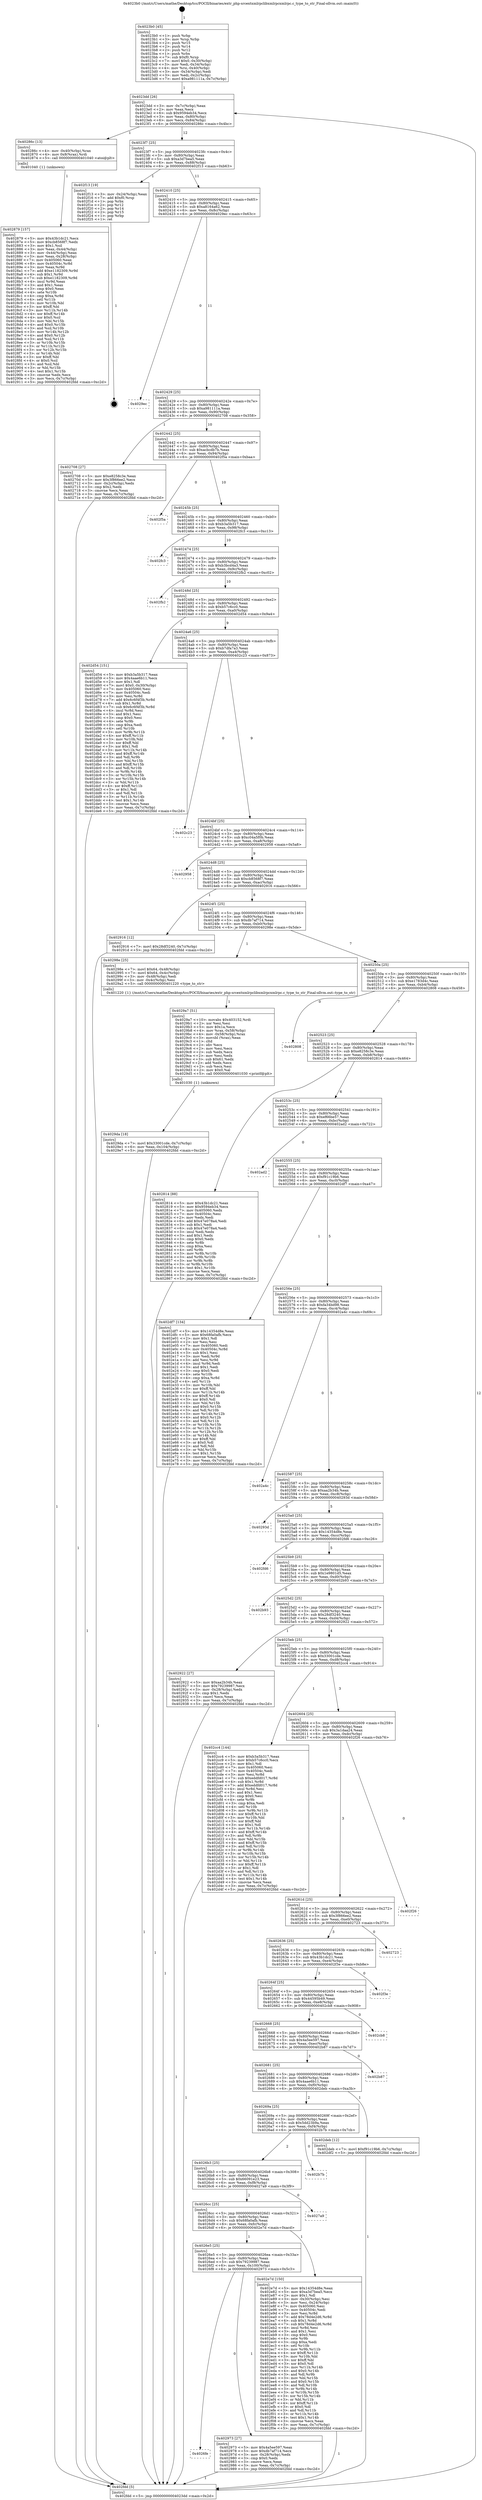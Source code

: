 digraph "0x4023b0" {
  label = "0x4023b0 (/mnt/c/Users/mathe/Desktop/tcc/POCII/binaries/extr_php-srcextxmlrpclibxmlrpcxmlrpc.c_type_to_str_Final-ollvm.out::main(0))"
  labelloc = "t"
  node[shape=record]

  Entry [label="",width=0.3,height=0.3,shape=circle,fillcolor=black,style=filled]
  "0x4023dd" [label="{
     0x4023dd [26]\l
     | [instrs]\l
     &nbsp;&nbsp;0x4023dd \<+3\>: mov -0x7c(%rbp),%eax\l
     &nbsp;&nbsp;0x4023e0 \<+2\>: mov %eax,%ecx\l
     &nbsp;&nbsp;0x4023e2 \<+6\>: sub $0x9594eb34,%ecx\l
     &nbsp;&nbsp;0x4023e8 \<+3\>: mov %eax,-0x80(%rbp)\l
     &nbsp;&nbsp;0x4023eb \<+6\>: mov %ecx,-0x84(%rbp)\l
     &nbsp;&nbsp;0x4023f1 \<+6\>: je 000000000040286c \<main+0x4bc\>\l
  }"]
  "0x40286c" [label="{
     0x40286c [13]\l
     | [instrs]\l
     &nbsp;&nbsp;0x40286c \<+4\>: mov -0x40(%rbp),%rax\l
     &nbsp;&nbsp;0x402870 \<+4\>: mov 0x8(%rax),%rdi\l
     &nbsp;&nbsp;0x402874 \<+5\>: call 0000000000401040 \<atoi@plt\>\l
     | [calls]\l
     &nbsp;&nbsp;0x401040 \{1\} (unknown)\l
  }"]
  "0x4023f7" [label="{
     0x4023f7 [25]\l
     | [instrs]\l
     &nbsp;&nbsp;0x4023f7 \<+5\>: jmp 00000000004023fc \<main+0x4c\>\l
     &nbsp;&nbsp;0x4023fc \<+3\>: mov -0x80(%rbp),%eax\l
     &nbsp;&nbsp;0x4023ff \<+5\>: sub $0xa3d7bea5,%eax\l
     &nbsp;&nbsp;0x402404 \<+6\>: mov %eax,-0x88(%rbp)\l
     &nbsp;&nbsp;0x40240a \<+6\>: je 0000000000402f13 \<main+0xb63\>\l
  }"]
  Exit [label="",width=0.3,height=0.3,shape=circle,fillcolor=black,style=filled,peripheries=2]
  "0x402f13" [label="{
     0x402f13 [19]\l
     | [instrs]\l
     &nbsp;&nbsp;0x402f13 \<+3\>: mov -0x24(%rbp),%eax\l
     &nbsp;&nbsp;0x402f16 \<+7\>: add $0xf0,%rsp\l
     &nbsp;&nbsp;0x402f1d \<+1\>: pop %rbx\l
     &nbsp;&nbsp;0x402f1e \<+2\>: pop %r12\l
     &nbsp;&nbsp;0x402f20 \<+2\>: pop %r14\l
     &nbsp;&nbsp;0x402f22 \<+2\>: pop %r15\l
     &nbsp;&nbsp;0x402f24 \<+1\>: pop %rbp\l
     &nbsp;&nbsp;0x402f25 \<+1\>: ret\l
  }"]
  "0x402410" [label="{
     0x402410 [25]\l
     | [instrs]\l
     &nbsp;&nbsp;0x402410 \<+5\>: jmp 0000000000402415 \<main+0x65\>\l
     &nbsp;&nbsp;0x402415 \<+3\>: mov -0x80(%rbp),%eax\l
     &nbsp;&nbsp;0x402418 \<+5\>: sub $0xa8164a62,%eax\l
     &nbsp;&nbsp;0x40241d \<+6\>: mov %eax,-0x8c(%rbp)\l
     &nbsp;&nbsp;0x402423 \<+6\>: je 00000000004029ec \<main+0x63c\>\l
  }"]
  "0x4029da" [label="{
     0x4029da [18]\l
     | [instrs]\l
     &nbsp;&nbsp;0x4029da \<+7\>: movl $0x33001cde,-0x7c(%rbp)\l
     &nbsp;&nbsp;0x4029e1 \<+6\>: mov %eax,-0x104(%rbp)\l
     &nbsp;&nbsp;0x4029e7 \<+5\>: jmp 0000000000402fdd \<main+0xc2d\>\l
  }"]
  "0x4029ec" [label="{
     0x4029ec\l
  }", style=dashed]
  "0x402429" [label="{
     0x402429 [25]\l
     | [instrs]\l
     &nbsp;&nbsp;0x402429 \<+5\>: jmp 000000000040242e \<main+0x7e\>\l
     &nbsp;&nbsp;0x40242e \<+3\>: mov -0x80(%rbp),%eax\l
     &nbsp;&nbsp;0x402431 \<+5\>: sub $0xa981111a,%eax\l
     &nbsp;&nbsp;0x402436 \<+6\>: mov %eax,-0x90(%rbp)\l
     &nbsp;&nbsp;0x40243c \<+6\>: je 0000000000402708 \<main+0x358\>\l
  }"]
  "0x4029a7" [label="{
     0x4029a7 [51]\l
     | [instrs]\l
     &nbsp;&nbsp;0x4029a7 \<+10\>: movabs $0x403152,%rdi\l
     &nbsp;&nbsp;0x4029b1 \<+2\>: xor %esi,%esi\l
     &nbsp;&nbsp;0x4029b3 \<+5\>: mov $0x1a,%ecx\l
     &nbsp;&nbsp;0x4029b8 \<+4\>: mov %rax,-0x58(%rbp)\l
     &nbsp;&nbsp;0x4029bc \<+4\>: mov -0x58(%rbp),%rax\l
     &nbsp;&nbsp;0x4029c0 \<+3\>: movsbl (%rax),%eax\l
     &nbsp;&nbsp;0x4029c3 \<+1\>: cltd\l
     &nbsp;&nbsp;0x4029c4 \<+2\>: idiv %ecx\l
     &nbsp;&nbsp;0x4029c6 \<+2\>: mov %esi,%ecx\l
     &nbsp;&nbsp;0x4029c8 \<+2\>: sub %edx,%ecx\l
     &nbsp;&nbsp;0x4029ca \<+2\>: mov %esi,%edx\l
     &nbsp;&nbsp;0x4029cc \<+3\>: sub $0x61,%edx\l
     &nbsp;&nbsp;0x4029cf \<+2\>: add %edx,%ecx\l
     &nbsp;&nbsp;0x4029d1 \<+2\>: sub %ecx,%esi\l
     &nbsp;&nbsp;0x4029d3 \<+2\>: mov $0x0,%al\l
     &nbsp;&nbsp;0x4029d5 \<+5\>: call 0000000000401030 \<printf@plt\>\l
     | [calls]\l
     &nbsp;&nbsp;0x401030 \{1\} (unknown)\l
  }"]
  "0x402708" [label="{
     0x402708 [27]\l
     | [instrs]\l
     &nbsp;&nbsp;0x402708 \<+5\>: mov $0xe8258c3e,%eax\l
     &nbsp;&nbsp;0x40270d \<+5\>: mov $0x3f866ee2,%ecx\l
     &nbsp;&nbsp;0x402712 \<+3\>: mov -0x2c(%rbp),%edx\l
     &nbsp;&nbsp;0x402715 \<+3\>: cmp $0x2,%edx\l
     &nbsp;&nbsp;0x402718 \<+3\>: cmovne %ecx,%eax\l
     &nbsp;&nbsp;0x40271b \<+3\>: mov %eax,-0x7c(%rbp)\l
     &nbsp;&nbsp;0x40271e \<+5\>: jmp 0000000000402fdd \<main+0xc2d\>\l
  }"]
  "0x402442" [label="{
     0x402442 [25]\l
     | [instrs]\l
     &nbsp;&nbsp;0x402442 \<+5\>: jmp 0000000000402447 \<main+0x97\>\l
     &nbsp;&nbsp;0x402447 \<+3\>: mov -0x80(%rbp),%eax\l
     &nbsp;&nbsp;0x40244a \<+5\>: sub $0xacbcdb7b,%eax\l
     &nbsp;&nbsp;0x40244f \<+6\>: mov %eax,-0x94(%rbp)\l
     &nbsp;&nbsp;0x402455 \<+6\>: je 0000000000402f5a \<main+0xbaa\>\l
  }"]
  "0x402fdd" [label="{
     0x402fdd [5]\l
     | [instrs]\l
     &nbsp;&nbsp;0x402fdd \<+5\>: jmp 00000000004023dd \<main+0x2d\>\l
  }"]
  "0x4023b0" [label="{
     0x4023b0 [45]\l
     | [instrs]\l
     &nbsp;&nbsp;0x4023b0 \<+1\>: push %rbp\l
     &nbsp;&nbsp;0x4023b1 \<+3\>: mov %rsp,%rbp\l
     &nbsp;&nbsp;0x4023b4 \<+2\>: push %r15\l
     &nbsp;&nbsp;0x4023b6 \<+2\>: push %r14\l
     &nbsp;&nbsp;0x4023b8 \<+2\>: push %r12\l
     &nbsp;&nbsp;0x4023ba \<+1\>: push %rbx\l
     &nbsp;&nbsp;0x4023bb \<+7\>: sub $0xf0,%rsp\l
     &nbsp;&nbsp;0x4023c2 \<+7\>: movl $0x0,-0x30(%rbp)\l
     &nbsp;&nbsp;0x4023c9 \<+3\>: mov %edi,-0x34(%rbp)\l
     &nbsp;&nbsp;0x4023cc \<+4\>: mov %rsi,-0x40(%rbp)\l
     &nbsp;&nbsp;0x4023d0 \<+3\>: mov -0x34(%rbp),%edi\l
     &nbsp;&nbsp;0x4023d3 \<+3\>: mov %edi,-0x2c(%rbp)\l
     &nbsp;&nbsp;0x4023d6 \<+7\>: movl $0xa981111a,-0x7c(%rbp)\l
  }"]
  "0x4026fe" [label="{
     0x4026fe\l
  }", style=dashed]
  "0x402f5a" [label="{
     0x402f5a\l
  }", style=dashed]
  "0x40245b" [label="{
     0x40245b [25]\l
     | [instrs]\l
     &nbsp;&nbsp;0x40245b \<+5\>: jmp 0000000000402460 \<main+0xb0\>\l
     &nbsp;&nbsp;0x402460 \<+3\>: mov -0x80(%rbp),%eax\l
     &nbsp;&nbsp;0x402463 \<+5\>: sub $0xb3a5b317,%eax\l
     &nbsp;&nbsp;0x402468 \<+6\>: mov %eax,-0x98(%rbp)\l
     &nbsp;&nbsp;0x40246e \<+6\>: je 0000000000402fc3 \<main+0xc13\>\l
  }"]
  "0x402973" [label="{
     0x402973 [27]\l
     | [instrs]\l
     &nbsp;&nbsp;0x402973 \<+5\>: mov $0x4a5ee597,%eax\l
     &nbsp;&nbsp;0x402978 \<+5\>: mov $0xdb7af714,%ecx\l
     &nbsp;&nbsp;0x40297d \<+3\>: mov -0x28(%rbp),%edx\l
     &nbsp;&nbsp;0x402980 \<+3\>: cmp $0x0,%edx\l
     &nbsp;&nbsp;0x402983 \<+3\>: cmove %ecx,%eax\l
     &nbsp;&nbsp;0x402986 \<+3\>: mov %eax,-0x7c(%rbp)\l
     &nbsp;&nbsp;0x402989 \<+5\>: jmp 0000000000402fdd \<main+0xc2d\>\l
  }"]
  "0x402fc3" [label="{
     0x402fc3\l
  }", style=dashed]
  "0x402474" [label="{
     0x402474 [25]\l
     | [instrs]\l
     &nbsp;&nbsp;0x402474 \<+5\>: jmp 0000000000402479 \<main+0xc9\>\l
     &nbsp;&nbsp;0x402479 \<+3\>: mov -0x80(%rbp),%eax\l
     &nbsp;&nbsp;0x40247c \<+5\>: sub $0xb3bcd4a3,%eax\l
     &nbsp;&nbsp;0x402481 \<+6\>: mov %eax,-0x9c(%rbp)\l
     &nbsp;&nbsp;0x402487 \<+6\>: je 0000000000402fb2 \<main+0xc02\>\l
  }"]
  "0x4026e5" [label="{
     0x4026e5 [25]\l
     | [instrs]\l
     &nbsp;&nbsp;0x4026e5 \<+5\>: jmp 00000000004026ea \<main+0x33a\>\l
     &nbsp;&nbsp;0x4026ea \<+3\>: mov -0x80(%rbp),%eax\l
     &nbsp;&nbsp;0x4026ed \<+5\>: sub $0x79239987,%eax\l
     &nbsp;&nbsp;0x4026f2 \<+6\>: mov %eax,-0x100(%rbp)\l
     &nbsp;&nbsp;0x4026f8 \<+6\>: je 0000000000402973 \<main+0x5c3\>\l
  }"]
  "0x402fb2" [label="{
     0x402fb2\l
  }", style=dashed]
  "0x40248d" [label="{
     0x40248d [25]\l
     | [instrs]\l
     &nbsp;&nbsp;0x40248d \<+5\>: jmp 0000000000402492 \<main+0xe2\>\l
     &nbsp;&nbsp;0x402492 \<+3\>: mov -0x80(%rbp),%eax\l
     &nbsp;&nbsp;0x402495 \<+5\>: sub $0xb57c6cc0,%eax\l
     &nbsp;&nbsp;0x40249a \<+6\>: mov %eax,-0xa0(%rbp)\l
     &nbsp;&nbsp;0x4024a0 \<+6\>: je 0000000000402d54 \<main+0x9a4\>\l
  }"]
  "0x402e7d" [label="{
     0x402e7d [150]\l
     | [instrs]\l
     &nbsp;&nbsp;0x402e7d \<+5\>: mov $0x14354d8e,%eax\l
     &nbsp;&nbsp;0x402e82 \<+5\>: mov $0xa3d7bea5,%ecx\l
     &nbsp;&nbsp;0x402e87 \<+2\>: mov $0x1,%dl\l
     &nbsp;&nbsp;0x402e89 \<+3\>: mov -0x30(%rbp),%esi\l
     &nbsp;&nbsp;0x402e8c \<+3\>: mov %esi,-0x24(%rbp)\l
     &nbsp;&nbsp;0x402e8f \<+7\>: mov 0x405060,%esi\l
     &nbsp;&nbsp;0x402e96 \<+7\>: mov 0x40504c,%edi\l
     &nbsp;&nbsp;0x402e9d \<+3\>: mov %esi,%r8d\l
     &nbsp;&nbsp;0x402ea0 \<+7\>: add $0x78d4e2d6,%r8d\l
     &nbsp;&nbsp;0x402ea7 \<+4\>: sub $0x1,%r8d\l
     &nbsp;&nbsp;0x402eab \<+7\>: sub $0x78d4e2d6,%r8d\l
     &nbsp;&nbsp;0x402eb2 \<+4\>: imul %r8d,%esi\l
     &nbsp;&nbsp;0x402eb6 \<+3\>: and $0x1,%esi\l
     &nbsp;&nbsp;0x402eb9 \<+3\>: cmp $0x0,%esi\l
     &nbsp;&nbsp;0x402ebc \<+4\>: sete %r9b\l
     &nbsp;&nbsp;0x402ec0 \<+3\>: cmp $0xa,%edi\l
     &nbsp;&nbsp;0x402ec3 \<+4\>: setl %r10b\l
     &nbsp;&nbsp;0x402ec7 \<+3\>: mov %r9b,%r11b\l
     &nbsp;&nbsp;0x402eca \<+4\>: xor $0xff,%r11b\l
     &nbsp;&nbsp;0x402ece \<+3\>: mov %r10b,%bl\l
     &nbsp;&nbsp;0x402ed1 \<+3\>: xor $0xff,%bl\l
     &nbsp;&nbsp;0x402ed4 \<+3\>: xor $0x0,%dl\l
     &nbsp;&nbsp;0x402ed7 \<+3\>: mov %r11b,%r14b\l
     &nbsp;&nbsp;0x402eda \<+4\>: and $0x0,%r14b\l
     &nbsp;&nbsp;0x402ede \<+3\>: and %dl,%r9b\l
     &nbsp;&nbsp;0x402ee1 \<+3\>: mov %bl,%r15b\l
     &nbsp;&nbsp;0x402ee4 \<+4\>: and $0x0,%r15b\l
     &nbsp;&nbsp;0x402ee8 \<+3\>: and %dl,%r10b\l
     &nbsp;&nbsp;0x402eeb \<+3\>: or %r9b,%r14b\l
     &nbsp;&nbsp;0x402eee \<+3\>: or %r10b,%r15b\l
     &nbsp;&nbsp;0x402ef1 \<+3\>: xor %r15b,%r14b\l
     &nbsp;&nbsp;0x402ef4 \<+3\>: or %bl,%r11b\l
     &nbsp;&nbsp;0x402ef7 \<+4\>: xor $0xff,%r11b\l
     &nbsp;&nbsp;0x402efb \<+3\>: or $0x0,%dl\l
     &nbsp;&nbsp;0x402efe \<+3\>: and %dl,%r11b\l
     &nbsp;&nbsp;0x402f01 \<+3\>: or %r11b,%r14b\l
     &nbsp;&nbsp;0x402f04 \<+4\>: test $0x1,%r14b\l
     &nbsp;&nbsp;0x402f08 \<+3\>: cmovne %ecx,%eax\l
     &nbsp;&nbsp;0x402f0b \<+3\>: mov %eax,-0x7c(%rbp)\l
     &nbsp;&nbsp;0x402f0e \<+5\>: jmp 0000000000402fdd \<main+0xc2d\>\l
  }"]
  "0x402d54" [label="{
     0x402d54 [151]\l
     | [instrs]\l
     &nbsp;&nbsp;0x402d54 \<+5\>: mov $0xb3a5b317,%eax\l
     &nbsp;&nbsp;0x402d59 \<+5\>: mov $0x4aae6b11,%ecx\l
     &nbsp;&nbsp;0x402d5e \<+2\>: mov $0x1,%dl\l
     &nbsp;&nbsp;0x402d60 \<+7\>: movl $0x0,-0x30(%rbp)\l
     &nbsp;&nbsp;0x402d67 \<+7\>: mov 0x405060,%esi\l
     &nbsp;&nbsp;0x402d6e \<+7\>: mov 0x40504c,%edi\l
     &nbsp;&nbsp;0x402d75 \<+3\>: mov %esi,%r8d\l
     &nbsp;&nbsp;0x402d78 \<+7\>: add $0x6c6f4f3b,%r8d\l
     &nbsp;&nbsp;0x402d7f \<+4\>: sub $0x1,%r8d\l
     &nbsp;&nbsp;0x402d83 \<+7\>: sub $0x6c6f4f3b,%r8d\l
     &nbsp;&nbsp;0x402d8a \<+4\>: imul %r8d,%esi\l
     &nbsp;&nbsp;0x402d8e \<+3\>: and $0x1,%esi\l
     &nbsp;&nbsp;0x402d91 \<+3\>: cmp $0x0,%esi\l
     &nbsp;&nbsp;0x402d94 \<+4\>: sete %r9b\l
     &nbsp;&nbsp;0x402d98 \<+3\>: cmp $0xa,%edi\l
     &nbsp;&nbsp;0x402d9b \<+4\>: setl %r10b\l
     &nbsp;&nbsp;0x402d9f \<+3\>: mov %r9b,%r11b\l
     &nbsp;&nbsp;0x402da2 \<+4\>: xor $0xff,%r11b\l
     &nbsp;&nbsp;0x402da6 \<+3\>: mov %r10b,%bl\l
     &nbsp;&nbsp;0x402da9 \<+3\>: xor $0xff,%bl\l
     &nbsp;&nbsp;0x402dac \<+3\>: xor $0x1,%dl\l
     &nbsp;&nbsp;0x402daf \<+3\>: mov %r11b,%r14b\l
     &nbsp;&nbsp;0x402db2 \<+4\>: and $0xff,%r14b\l
     &nbsp;&nbsp;0x402db6 \<+3\>: and %dl,%r9b\l
     &nbsp;&nbsp;0x402db9 \<+3\>: mov %bl,%r15b\l
     &nbsp;&nbsp;0x402dbc \<+4\>: and $0xff,%r15b\l
     &nbsp;&nbsp;0x402dc0 \<+3\>: and %dl,%r10b\l
     &nbsp;&nbsp;0x402dc3 \<+3\>: or %r9b,%r14b\l
     &nbsp;&nbsp;0x402dc6 \<+3\>: or %r10b,%r15b\l
     &nbsp;&nbsp;0x402dc9 \<+3\>: xor %r15b,%r14b\l
     &nbsp;&nbsp;0x402dcc \<+3\>: or %bl,%r11b\l
     &nbsp;&nbsp;0x402dcf \<+4\>: xor $0xff,%r11b\l
     &nbsp;&nbsp;0x402dd3 \<+3\>: or $0x1,%dl\l
     &nbsp;&nbsp;0x402dd6 \<+3\>: and %dl,%r11b\l
     &nbsp;&nbsp;0x402dd9 \<+3\>: or %r11b,%r14b\l
     &nbsp;&nbsp;0x402ddc \<+4\>: test $0x1,%r14b\l
     &nbsp;&nbsp;0x402de0 \<+3\>: cmovne %ecx,%eax\l
     &nbsp;&nbsp;0x402de3 \<+3\>: mov %eax,-0x7c(%rbp)\l
     &nbsp;&nbsp;0x402de6 \<+5\>: jmp 0000000000402fdd \<main+0xc2d\>\l
  }"]
  "0x4024a6" [label="{
     0x4024a6 [25]\l
     | [instrs]\l
     &nbsp;&nbsp;0x4024a6 \<+5\>: jmp 00000000004024ab \<main+0xfb\>\l
     &nbsp;&nbsp;0x4024ab \<+3\>: mov -0x80(%rbp),%eax\l
     &nbsp;&nbsp;0x4024ae \<+5\>: sub $0xb7dfa7a3,%eax\l
     &nbsp;&nbsp;0x4024b3 \<+6\>: mov %eax,-0xa4(%rbp)\l
     &nbsp;&nbsp;0x4024b9 \<+6\>: je 0000000000402c23 \<main+0x873\>\l
  }"]
  "0x4026cc" [label="{
     0x4026cc [25]\l
     | [instrs]\l
     &nbsp;&nbsp;0x4026cc \<+5\>: jmp 00000000004026d1 \<main+0x321\>\l
     &nbsp;&nbsp;0x4026d1 \<+3\>: mov -0x80(%rbp),%eax\l
     &nbsp;&nbsp;0x4026d4 \<+5\>: sub $0x68fa0afb,%eax\l
     &nbsp;&nbsp;0x4026d9 \<+6\>: mov %eax,-0xfc(%rbp)\l
     &nbsp;&nbsp;0x4026df \<+6\>: je 0000000000402e7d \<main+0xacd\>\l
  }"]
  "0x402c23" [label="{
     0x402c23\l
  }", style=dashed]
  "0x4024bf" [label="{
     0x4024bf [25]\l
     | [instrs]\l
     &nbsp;&nbsp;0x4024bf \<+5\>: jmp 00000000004024c4 \<main+0x114\>\l
     &nbsp;&nbsp;0x4024c4 \<+3\>: mov -0x80(%rbp),%eax\l
     &nbsp;&nbsp;0x4024c7 \<+5\>: sub $0xc04a5f0b,%eax\l
     &nbsp;&nbsp;0x4024cc \<+6\>: mov %eax,-0xa8(%rbp)\l
     &nbsp;&nbsp;0x4024d2 \<+6\>: je 0000000000402958 \<main+0x5a8\>\l
  }"]
  "0x4027a9" [label="{
     0x4027a9\l
  }", style=dashed]
  "0x402958" [label="{
     0x402958\l
  }", style=dashed]
  "0x4024d8" [label="{
     0x4024d8 [25]\l
     | [instrs]\l
     &nbsp;&nbsp;0x4024d8 \<+5\>: jmp 00000000004024dd \<main+0x12d\>\l
     &nbsp;&nbsp;0x4024dd \<+3\>: mov -0x80(%rbp),%eax\l
     &nbsp;&nbsp;0x4024e0 \<+5\>: sub $0xcb8568f7,%eax\l
     &nbsp;&nbsp;0x4024e5 \<+6\>: mov %eax,-0xac(%rbp)\l
     &nbsp;&nbsp;0x4024eb \<+6\>: je 0000000000402916 \<main+0x566\>\l
  }"]
  "0x4026b3" [label="{
     0x4026b3 [25]\l
     | [instrs]\l
     &nbsp;&nbsp;0x4026b3 \<+5\>: jmp 00000000004026b8 \<main+0x308\>\l
     &nbsp;&nbsp;0x4026b8 \<+3\>: mov -0x80(%rbp),%eax\l
     &nbsp;&nbsp;0x4026bb \<+5\>: sub $0x66091e23,%eax\l
     &nbsp;&nbsp;0x4026c0 \<+6\>: mov %eax,-0xf8(%rbp)\l
     &nbsp;&nbsp;0x4026c6 \<+6\>: je 00000000004027a9 \<main+0x3f9\>\l
  }"]
  "0x402916" [label="{
     0x402916 [12]\l
     | [instrs]\l
     &nbsp;&nbsp;0x402916 \<+7\>: movl $0x28df3240,-0x7c(%rbp)\l
     &nbsp;&nbsp;0x40291d \<+5\>: jmp 0000000000402fdd \<main+0xc2d\>\l
  }"]
  "0x4024f1" [label="{
     0x4024f1 [25]\l
     | [instrs]\l
     &nbsp;&nbsp;0x4024f1 \<+5\>: jmp 00000000004024f6 \<main+0x146\>\l
     &nbsp;&nbsp;0x4024f6 \<+3\>: mov -0x80(%rbp),%eax\l
     &nbsp;&nbsp;0x4024f9 \<+5\>: sub $0xdb7af714,%eax\l
     &nbsp;&nbsp;0x4024fe \<+6\>: mov %eax,-0xb0(%rbp)\l
     &nbsp;&nbsp;0x402504 \<+6\>: je 000000000040298e \<main+0x5de\>\l
  }"]
  "0x402b7b" [label="{
     0x402b7b\l
  }", style=dashed]
  "0x40298e" [label="{
     0x40298e [25]\l
     | [instrs]\l
     &nbsp;&nbsp;0x40298e \<+7\>: movl $0x64,-0x48(%rbp)\l
     &nbsp;&nbsp;0x402995 \<+7\>: movl $0x64,-0x4c(%rbp)\l
     &nbsp;&nbsp;0x40299c \<+3\>: mov -0x48(%rbp),%edi\l
     &nbsp;&nbsp;0x40299f \<+3\>: mov -0x4c(%rbp),%esi\l
     &nbsp;&nbsp;0x4029a2 \<+5\>: call 0000000000401220 \<type_to_str\>\l
     | [calls]\l
     &nbsp;&nbsp;0x401220 \{1\} (/mnt/c/Users/mathe/Desktop/tcc/POCII/binaries/extr_php-srcextxmlrpclibxmlrpcxmlrpc.c_type_to_str_Final-ollvm.out::type_to_str)\l
  }"]
  "0x40250a" [label="{
     0x40250a [25]\l
     | [instrs]\l
     &nbsp;&nbsp;0x40250a \<+5\>: jmp 000000000040250f \<main+0x15f\>\l
     &nbsp;&nbsp;0x40250f \<+3\>: mov -0x80(%rbp),%eax\l
     &nbsp;&nbsp;0x402512 \<+5\>: sub $0xe1783d4c,%eax\l
     &nbsp;&nbsp;0x402517 \<+6\>: mov %eax,-0xb4(%rbp)\l
     &nbsp;&nbsp;0x40251d \<+6\>: je 0000000000402808 \<main+0x458\>\l
  }"]
  "0x40269a" [label="{
     0x40269a [25]\l
     | [instrs]\l
     &nbsp;&nbsp;0x40269a \<+5\>: jmp 000000000040269f \<main+0x2ef\>\l
     &nbsp;&nbsp;0x40269f \<+3\>: mov -0x80(%rbp),%eax\l
     &nbsp;&nbsp;0x4026a2 \<+5\>: sub $0x5dd23b9a,%eax\l
     &nbsp;&nbsp;0x4026a7 \<+6\>: mov %eax,-0xf4(%rbp)\l
     &nbsp;&nbsp;0x4026ad \<+6\>: je 0000000000402b7b \<main+0x7cb\>\l
  }"]
  "0x402808" [label="{
     0x402808\l
  }", style=dashed]
  "0x402523" [label="{
     0x402523 [25]\l
     | [instrs]\l
     &nbsp;&nbsp;0x402523 \<+5\>: jmp 0000000000402528 \<main+0x178\>\l
     &nbsp;&nbsp;0x402528 \<+3\>: mov -0x80(%rbp),%eax\l
     &nbsp;&nbsp;0x40252b \<+5\>: sub $0xe8258c3e,%eax\l
     &nbsp;&nbsp;0x402530 \<+6\>: mov %eax,-0xb8(%rbp)\l
     &nbsp;&nbsp;0x402536 \<+6\>: je 0000000000402814 \<main+0x464\>\l
  }"]
  "0x402deb" [label="{
     0x402deb [12]\l
     | [instrs]\l
     &nbsp;&nbsp;0x402deb \<+7\>: movl $0xf91c19b6,-0x7c(%rbp)\l
     &nbsp;&nbsp;0x402df2 \<+5\>: jmp 0000000000402fdd \<main+0xc2d\>\l
  }"]
  "0x402814" [label="{
     0x402814 [88]\l
     | [instrs]\l
     &nbsp;&nbsp;0x402814 \<+5\>: mov $0x43b1dc21,%eax\l
     &nbsp;&nbsp;0x402819 \<+5\>: mov $0x9594eb34,%ecx\l
     &nbsp;&nbsp;0x40281e \<+7\>: mov 0x405060,%edx\l
     &nbsp;&nbsp;0x402825 \<+7\>: mov 0x40504c,%esi\l
     &nbsp;&nbsp;0x40282c \<+2\>: mov %edx,%edi\l
     &nbsp;&nbsp;0x40282e \<+6\>: add $0x47e078a4,%edi\l
     &nbsp;&nbsp;0x402834 \<+3\>: sub $0x1,%edi\l
     &nbsp;&nbsp;0x402837 \<+6\>: sub $0x47e078a4,%edi\l
     &nbsp;&nbsp;0x40283d \<+3\>: imul %edi,%edx\l
     &nbsp;&nbsp;0x402840 \<+3\>: and $0x1,%edx\l
     &nbsp;&nbsp;0x402843 \<+3\>: cmp $0x0,%edx\l
     &nbsp;&nbsp;0x402846 \<+4\>: sete %r8b\l
     &nbsp;&nbsp;0x40284a \<+3\>: cmp $0xa,%esi\l
     &nbsp;&nbsp;0x40284d \<+4\>: setl %r9b\l
     &nbsp;&nbsp;0x402851 \<+3\>: mov %r8b,%r10b\l
     &nbsp;&nbsp;0x402854 \<+3\>: and %r9b,%r10b\l
     &nbsp;&nbsp;0x402857 \<+3\>: xor %r9b,%r8b\l
     &nbsp;&nbsp;0x40285a \<+3\>: or %r8b,%r10b\l
     &nbsp;&nbsp;0x40285d \<+4\>: test $0x1,%r10b\l
     &nbsp;&nbsp;0x402861 \<+3\>: cmovne %ecx,%eax\l
     &nbsp;&nbsp;0x402864 \<+3\>: mov %eax,-0x7c(%rbp)\l
     &nbsp;&nbsp;0x402867 \<+5\>: jmp 0000000000402fdd \<main+0xc2d\>\l
  }"]
  "0x40253c" [label="{
     0x40253c [25]\l
     | [instrs]\l
     &nbsp;&nbsp;0x40253c \<+5\>: jmp 0000000000402541 \<main+0x191\>\l
     &nbsp;&nbsp;0x402541 \<+3\>: mov -0x80(%rbp),%eax\l
     &nbsp;&nbsp;0x402544 \<+5\>: sub $0xef66be57,%eax\l
     &nbsp;&nbsp;0x402549 \<+6\>: mov %eax,-0xbc(%rbp)\l
     &nbsp;&nbsp;0x40254f \<+6\>: je 0000000000402ad2 \<main+0x722\>\l
  }"]
  "0x402879" [label="{
     0x402879 [157]\l
     | [instrs]\l
     &nbsp;&nbsp;0x402879 \<+5\>: mov $0x43b1dc21,%ecx\l
     &nbsp;&nbsp;0x40287e \<+5\>: mov $0xcb8568f7,%edx\l
     &nbsp;&nbsp;0x402883 \<+3\>: mov $0x1,%sil\l
     &nbsp;&nbsp;0x402886 \<+3\>: mov %eax,-0x44(%rbp)\l
     &nbsp;&nbsp;0x402889 \<+3\>: mov -0x44(%rbp),%eax\l
     &nbsp;&nbsp;0x40288c \<+3\>: mov %eax,-0x28(%rbp)\l
     &nbsp;&nbsp;0x40288f \<+7\>: mov 0x405060,%eax\l
     &nbsp;&nbsp;0x402896 \<+8\>: mov 0x40504c,%r8d\l
     &nbsp;&nbsp;0x40289e \<+3\>: mov %eax,%r9d\l
     &nbsp;&nbsp;0x4028a1 \<+7\>: add $0xe1182309,%r9d\l
     &nbsp;&nbsp;0x4028a8 \<+4\>: sub $0x1,%r9d\l
     &nbsp;&nbsp;0x4028ac \<+7\>: sub $0xe1182309,%r9d\l
     &nbsp;&nbsp;0x4028b3 \<+4\>: imul %r9d,%eax\l
     &nbsp;&nbsp;0x4028b7 \<+3\>: and $0x1,%eax\l
     &nbsp;&nbsp;0x4028ba \<+3\>: cmp $0x0,%eax\l
     &nbsp;&nbsp;0x4028bd \<+4\>: sete %r10b\l
     &nbsp;&nbsp;0x4028c1 \<+4\>: cmp $0xa,%r8d\l
     &nbsp;&nbsp;0x4028c5 \<+4\>: setl %r11b\l
     &nbsp;&nbsp;0x4028c9 \<+3\>: mov %r10b,%bl\l
     &nbsp;&nbsp;0x4028cc \<+3\>: xor $0xff,%bl\l
     &nbsp;&nbsp;0x4028cf \<+3\>: mov %r11b,%r14b\l
     &nbsp;&nbsp;0x4028d2 \<+4\>: xor $0xff,%r14b\l
     &nbsp;&nbsp;0x4028d6 \<+4\>: xor $0x0,%sil\l
     &nbsp;&nbsp;0x4028da \<+3\>: mov %bl,%r15b\l
     &nbsp;&nbsp;0x4028dd \<+4\>: and $0x0,%r15b\l
     &nbsp;&nbsp;0x4028e1 \<+3\>: and %sil,%r10b\l
     &nbsp;&nbsp;0x4028e4 \<+3\>: mov %r14b,%r12b\l
     &nbsp;&nbsp;0x4028e7 \<+4\>: and $0x0,%r12b\l
     &nbsp;&nbsp;0x4028eb \<+3\>: and %sil,%r11b\l
     &nbsp;&nbsp;0x4028ee \<+3\>: or %r10b,%r15b\l
     &nbsp;&nbsp;0x4028f1 \<+3\>: or %r11b,%r12b\l
     &nbsp;&nbsp;0x4028f4 \<+3\>: xor %r12b,%r15b\l
     &nbsp;&nbsp;0x4028f7 \<+3\>: or %r14b,%bl\l
     &nbsp;&nbsp;0x4028fa \<+3\>: xor $0xff,%bl\l
     &nbsp;&nbsp;0x4028fd \<+4\>: or $0x0,%sil\l
     &nbsp;&nbsp;0x402901 \<+3\>: and %sil,%bl\l
     &nbsp;&nbsp;0x402904 \<+3\>: or %bl,%r15b\l
     &nbsp;&nbsp;0x402907 \<+4\>: test $0x1,%r15b\l
     &nbsp;&nbsp;0x40290b \<+3\>: cmovne %edx,%ecx\l
     &nbsp;&nbsp;0x40290e \<+3\>: mov %ecx,-0x7c(%rbp)\l
     &nbsp;&nbsp;0x402911 \<+5\>: jmp 0000000000402fdd \<main+0xc2d\>\l
  }"]
  "0x402681" [label="{
     0x402681 [25]\l
     | [instrs]\l
     &nbsp;&nbsp;0x402681 \<+5\>: jmp 0000000000402686 \<main+0x2d6\>\l
     &nbsp;&nbsp;0x402686 \<+3\>: mov -0x80(%rbp),%eax\l
     &nbsp;&nbsp;0x402689 \<+5\>: sub $0x4aae6b11,%eax\l
     &nbsp;&nbsp;0x40268e \<+6\>: mov %eax,-0xf0(%rbp)\l
     &nbsp;&nbsp;0x402694 \<+6\>: je 0000000000402deb \<main+0xa3b\>\l
  }"]
  "0x402ad2" [label="{
     0x402ad2\l
  }", style=dashed]
  "0x402555" [label="{
     0x402555 [25]\l
     | [instrs]\l
     &nbsp;&nbsp;0x402555 \<+5\>: jmp 000000000040255a \<main+0x1aa\>\l
     &nbsp;&nbsp;0x40255a \<+3\>: mov -0x80(%rbp),%eax\l
     &nbsp;&nbsp;0x40255d \<+5\>: sub $0xf91c19b6,%eax\l
     &nbsp;&nbsp;0x402562 \<+6\>: mov %eax,-0xc0(%rbp)\l
     &nbsp;&nbsp;0x402568 \<+6\>: je 0000000000402df7 \<main+0xa47\>\l
  }"]
  "0x402b87" [label="{
     0x402b87\l
  }", style=dashed]
  "0x402df7" [label="{
     0x402df7 [134]\l
     | [instrs]\l
     &nbsp;&nbsp;0x402df7 \<+5\>: mov $0x14354d8e,%eax\l
     &nbsp;&nbsp;0x402dfc \<+5\>: mov $0x68fa0afb,%ecx\l
     &nbsp;&nbsp;0x402e01 \<+2\>: mov $0x1,%dl\l
     &nbsp;&nbsp;0x402e03 \<+2\>: xor %esi,%esi\l
     &nbsp;&nbsp;0x402e05 \<+7\>: mov 0x405060,%edi\l
     &nbsp;&nbsp;0x402e0c \<+8\>: mov 0x40504c,%r8d\l
     &nbsp;&nbsp;0x402e14 \<+3\>: sub $0x1,%esi\l
     &nbsp;&nbsp;0x402e17 \<+3\>: mov %edi,%r9d\l
     &nbsp;&nbsp;0x402e1a \<+3\>: add %esi,%r9d\l
     &nbsp;&nbsp;0x402e1d \<+4\>: imul %r9d,%edi\l
     &nbsp;&nbsp;0x402e21 \<+3\>: and $0x1,%edi\l
     &nbsp;&nbsp;0x402e24 \<+3\>: cmp $0x0,%edi\l
     &nbsp;&nbsp;0x402e27 \<+4\>: sete %r10b\l
     &nbsp;&nbsp;0x402e2b \<+4\>: cmp $0xa,%r8d\l
     &nbsp;&nbsp;0x402e2f \<+4\>: setl %r11b\l
     &nbsp;&nbsp;0x402e33 \<+3\>: mov %r10b,%bl\l
     &nbsp;&nbsp;0x402e36 \<+3\>: xor $0xff,%bl\l
     &nbsp;&nbsp;0x402e39 \<+3\>: mov %r11b,%r14b\l
     &nbsp;&nbsp;0x402e3c \<+4\>: xor $0xff,%r14b\l
     &nbsp;&nbsp;0x402e40 \<+3\>: xor $0x0,%dl\l
     &nbsp;&nbsp;0x402e43 \<+3\>: mov %bl,%r15b\l
     &nbsp;&nbsp;0x402e46 \<+4\>: and $0x0,%r15b\l
     &nbsp;&nbsp;0x402e4a \<+3\>: and %dl,%r10b\l
     &nbsp;&nbsp;0x402e4d \<+3\>: mov %r14b,%r12b\l
     &nbsp;&nbsp;0x402e50 \<+4\>: and $0x0,%r12b\l
     &nbsp;&nbsp;0x402e54 \<+3\>: and %dl,%r11b\l
     &nbsp;&nbsp;0x402e57 \<+3\>: or %r10b,%r15b\l
     &nbsp;&nbsp;0x402e5a \<+3\>: or %r11b,%r12b\l
     &nbsp;&nbsp;0x402e5d \<+3\>: xor %r12b,%r15b\l
     &nbsp;&nbsp;0x402e60 \<+3\>: or %r14b,%bl\l
     &nbsp;&nbsp;0x402e63 \<+3\>: xor $0xff,%bl\l
     &nbsp;&nbsp;0x402e66 \<+3\>: or $0x0,%dl\l
     &nbsp;&nbsp;0x402e69 \<+2\>: and %dl,%bl\l
     &nbsp;&nbsp;0x402e6b \<+3\>: or %bl,%r15b\l
     &nbsp;&nbsp;0x402e6e \<+4\>: test $0x1,%r15b\l
     &nbsp;&nbsp;0x402e72 \<+3\>: cmovne %ecx,%eax\l
     &nbsp;&nbsp;0x402e75 \<+3\>: mov %eax,-0x7c(%rbp)\l
     &nbsp;&nbsp;0x402e78 \<+5\>: jmp 0000000000402fdd \<main+0xc2d\>\l
  }"]
  "0x40256e" [label="{
     0x40256e [25]\l
     | [instrs]\l
     &nbsp;&nbsp;0x40256e \<+5\>: jmp 0000000000402573 \<main+0x1c3\>\l
     &nbsp;&nbsp;0x402573 \<+3\>: mov -0x80(%rbp),%eax\l
     &nbsp;&nbsp;0x402576 \<+5\>: sub $0xfa34bd98,%eax\l
     &nbsp;&nbsp;0x40257b \<+6\>: mov %eax,-0xc4(%rbp)\l
     &nbsp;&nbsp;0x402581 \<+6\>: je 0000000000402a4c \<main+0x69c\>\l
  }"]
  "0x402668" [label="{
     0x402668 [25]\l
     | [instrs]\l
     &nbsp;&nbsp;0x402668 \<+5\>: jmp 000000000040266d \<main+0x2bd\>\l
     &nbsp;&nbsp;0x40266d \<+3\>: mov -0x80(%rbp),%eax\l
     &nbsp;&nbsp;0x402670 \<+5\>: sub $0x4a5ee597,%eax\l
     &nbsp;&nbsp;0x402675 \<+6\>: mov %eax,-0xec(%rbp)\l
     &nbsp;&nbsp;0x40267b \<+6\>: je 0000000000402b87 \<main+0x7d7\>\l
  }"]
  "0x402a4c" [label="{
     0x402a4c\l
  }", style=dashed]
  "0x402587" [label="{
     0x402587 [25]\l
     | [instrs]\l
     &nbsp;&nbsp;0x402587 \<+5\>: jmp 000000000040258c \<main+0x1dc\>\l
     &nbsp;&nbsp;0x40258c \<+3\>: mov -0x80(%rbp),%eax\l
     &nbsp;&nbsp;0x40258f \<+5\>: sub $0xaa2b34b,%eax\l
     &nbsp;&nbsp;0x402594 \<+6\>: mov %eax,-0xc8(%rbp)\l
     &nbsp;&nbsp;0x40259a \<+6\>: je 000000000040293d \<main+0x58d\>\l
  }"]
  "0x402cb8" [label="{
     0x402cb8\l
  }", style=dashed]
  "0x40293d" [label="{
     0x40293d\l
  }", style=dashed]
  "0x4025a0" [label="{
     0x4025a0 [25]\l
     | [instrs]\l
     &nbsp;&nbsp;0x4025a0 \<+5\>: jmp 00000000004025a5 \<main+0x1f5\>\l
     &nbsp;&nbsp;0x4025a5 \<+3\>: mov -0x80(%rbp),%eax\l
     &nbsp;&nbsp;0x4025a8 \<+5\>: sub $0x14354d8e,%eax\l
     &nbsp;&nbsp;0x4025ad \<+6\>: mov %eax,-0xcc(%rbp)\l
     &nbsp;&nbsp;0x4025b3 \<+6\>: je 0000000000402fd6 \<main+0xc26\>\l
  }"]
  "0x40264f" [label="{
     0x40264f [25]\l
     | [instrs]\l
     &nbsp;&nbsp;0x40264f \<+5\>: jmp 0000000000402654 \<main+0x2a4\>\l
     &nbsp;&nbsp;0x402654 \<+3\>: mov -0x80(%rbp),%eax\l
     &nbsp;&nbsp;0x402657 \<+5\>: sub $0x44595b49,%eax\l
     &nbsp;&nbsp;0x40265c \<+6\>: mov %eax,-0xe8(%rbp)\l
     &nbsp;&nbsp;0x402662 \<+6\>: je 0000000000402cb8 \<main+0x908\>\l
  }"]
  "0x402fd6" [label="{
     0x402fd6\l
  }", style=dashed]
  "0x4025b9" [label="{
     0x4025b9 [25]\l
     | [instrs]\l
     &nbsp;&nbsp;0x4025b9 \<+5\>: jmp 00000000004025be \<main+0x20e\>\l
     &nbsp;&nbsp;0x4025be \<+3\>: mov -0x80(%rbp),%eax\l
     &nbsp;&nbsp;0x4025c1 \<+5\>: sub $0x1e9801d5,%eax\l
     &nbsp;&nbsp;0x4025c6 \<+6\>: mov %eax,-0xd0(%rbp)\l
     &nbsp;&nbsp;0x4025cc \<+6\>: je 0000000000402b93 \<main+0x7e3\>\l
  }"]
  "0x402f3e" [label="{
     0x402f3e\l
  }", style=dashed]
  "0x402b93" [label="{
     0x402b93\l
  }", style=dashed]
  "0x4025d2" [label="{
     0x4025d2 [25]\l
     | [instrs]\l
     &nbsp;&nbsp;0x4025d2 \<+5\>: jmp 00000000004025d7 \<main+0x227\>\l
     &nbsp;&nbsp;0x4025d7 \<+3\>: mov -0x80(%rbp),%eax\l
     &nbsp;&nbsp;0x4025da \<+5\>: sub $0x28df3240,%eax\l
     &nbsp;&nbsp;0x4025df \<+6\>: mov %eax,-0xd4(%rbp)\l
     &nbsp;&nbsp;0x4025e5 \<+6\>: je 0000000000402922 \<main+0x572\>\l
  }"]
  "0x402636" [label="{
     0x402636 [25]\l
     | [instrs]\l
     &nbsp;&nbsp;0x402636 \<+5\>: jmp 000000000040263b \<main+0x28b\>\l
     &nbsp;&nbsp;0x40263b \<+3\>: mov -0x80(%rbp),%eax\l
     &nbsp;&nbsp;0x40263e \<+5\>: sub $0x43b1dc21,%eax\l
     &nbsp;&nbsp;0x402643 \<+6\>: mov %eax,-0xe4(%rbp)\l
     &nbsp;&nbsp;0x402649 \<+6\>: je 0000000000402f3e \<main+0xb8e\>\l
  }"]
  "0x402922" [label="{
     0x402922 [27]\l
     | [instrs]\l
     &nbsp;&nbsp;0x402922 \<+5\>: mov $0xaa2b34b,%eax\l
     &nbsp;&nbsp;0x402927 \<+5\>: mov $0x79239987,%ecx\l
     &nbsp;&nbsp;0x40292c \<+3\>: mov -0x28(%rbp),%edx\l
     &nbsp;&nbsp;0x40292f \<+3\>: cmp $0x1,%edx\l
     &nbsp;&nbsp;0x402932 \<+3\>: cmovl %ecx,%eax\l
     &nbsp;&nbsp;0x402935 \<+3\>: mov %eax,-0x7c(%rbp)\l
     &nbsp;&nbsp;0x402938 \<+5\>: jmp 0000000000402fdd \<main+0xc2d\>\l
  }"]
  "0x4025eb" [label="{
     0x4025eb [25]\l
     | [instrs]\l
     &nbsp;&nbsp;0x4025eb \<+5\>: jmp 00000000004025f0 \<main+0x240\>\l
     &nbsp;&nbsp;0x4025f0 \<+3\>: mov -0x80(%rbp),%eax\l
     &nbsp;&nbsp;0x4025f3 \<+5\>: sub $0x33001cde,%eax\l
     &nbsp;&nbsp;0x4025f8 \<+6\>: mov %eax,-0xd8(%rbp)\l
     &nbsp;&nbsp;0x4025fe \<+6\>: je 0000000000402cc4 \<main+0x914\>\l
  }"]
  "0x402723" [label="{
     0x402723\l
  }", style=dashed]
  "0x402cc4" [label="{
     0x402cc4 [144]\l
     | [instrs]\l
     &nbsp;&nbsp;0x402cc4 \<+5\>: mov $0xb3a5b317,%eax\l
     &nbsp;&nbsp;0x402cc9 \<+5\>: mov $0xb57c6cc0,%ecx\l
     &nbsp;&nbsp;0x402cce \<+2\>: mov $0x1,%dl\l
     &nbsp;&nbsp;0x402cd0 \<+7\>: mov 0x405060,%esi\l
     &nbsp;&nbsp;0x402cd7 \<+7\>: mov 0x40504c,%edi\l
     &nbsp;&nbsp;0x402cde \<+3\>: mov %esi,%r8d\l
     &nbsp;&nbsp;0x402ce1 \<+7\>: sub $0xeddfd017,%r8d\l
     &nbsp;&nbsp;0x402ce8 \<+4\>: sub $0x1,%r8d\l
     &nbsp;&nbsp;0x402cec \<+7\>: add $0xeddfd017,%r8d\l
     &nbsp;&nbsp;0x402cf3 \<+4\>: imul %r8d,%esi\l
     &nbsp;&nbsp;0x402cf7 \<+3\>: and $0x1,%esi\l
     &nbsp;&nbsp;0x402cfa \<+3\>: cmp $0x0,%esi\l
     &nbsp;&nbsp;0x402cfd \<+4\>: sete %r9b\l
     &nbsp;&nbsp;0x402d01 \<+3\>: cmp $0xa,%edi\l
     &nbsp;&nbsp;0x402d04 \<+4\>: setl %r10b\l
     &nbsp;&nbsp;0x402d08 \<+3\>: mov %r9b,%r11b\l
     &nbsp;&nbsp;0x402d0b \<+4\>: xor $0xff,%r11b\l
     &nbsp;&nbsp;0x402d0f \<+3\>: mov %r10b,%bl\l
     &nbsp;&nbsp;0x402d12 \<+3\>: xor $0xff,%bl\l
     &nbsp;&nbsp;0x402d15 \<+3\>: xor $0x1,%dl\l
     &nbsp;&nbsp;0x402d18 \<+3\>: mov %r11b,%r14b\l
     &nbsp;&nbsp;0x402d1b \<+4\>: and $0xff,%r14b\l
     &nbsp;&nbsp;0x402d1f \<+3\>: and %dl,%r9b\l
     &nbsp;&nbsp;0x402d22 \<+3\>: mov %bl,%r15b\l
     &nbsp;&nbsp;0x402d25 \<+4\>: and $0xff,%r15b\l
     &nbsp;&nbsp;0x402d29 \<+3\>: and %dl,%r10b\l
     &nbsp;&nbsp;0x402d2c \<+3\>: or %r9b,%r14b\l
     &nbsp;&nbsp;0x402d2f \<+3\>: or %r10b,%r15b\l
     &nbsp;&nbsp;0x402d32 \<+3\>: xor %r15b,%r14b\l
     &nbsp;&nbsp;0x402d35 \<+3\>: or %bl,%r11b\l
     &nbsp;&nbsp;0x402d38 \<+4\>: xor $0xff,%r11b\l
     &nbsp;&nbsp;0x402d3c \<+3\>: or $0x1,%dl\l
     &nbsp;&nbsp;0x402d3f \<+3\>: and %dl,%r11b\l
     &nbsp;&nbsp;0x402d42 \<+3\>: or %r11b,%r14b\l
     &nbsp;&nbsp;0x402d45 \<+4\>: test $0x1,%r14b\l
     &nbsp;&nbsp;0x402d49 \<+3\>: cmovne %ecx,%eax\l
     &nbsp;&nbsp;0x402d4c \<+3\>: mov %eax,-0x7c(%rbp)\l
     &nbsp;&nbsp;0x402d4f \<+5\>: jmp 0000000000402fdd \<main+0xc2d\>\l
  }"]
  "0x402604" [label="{
     0x402604 [25]\l
     | [instrs]\l
     &nbsp;&nbsp;0x402604 \<+5\>: jmp 0000000000402609 \<main+0x259\>\l
     &nbsp;&nbsp;0x402609 \<+3\>: mov -0x80(%rbp),%eax\l
     &nbsp;&nbsp;0x40260c \<+5\>: sub $0x3a1daa24,%eax\l
     &nbsp;&nbsp;0x402611 \<+6\>: mov %eax,-0xdc(%rbp)\l
     &nbsp;&nbsp;0x402617 \<+6\>: je 0000000000402f26 \<main+0xb76\>\l
  }"]
  "0x40261d" [label="{
     0x40261d [25]\l
     | [instrs]\l
     &nbsp;&nbsp;0x40261d \<+5\>: jmp 0000000000402622 \<main+0x272\>\l
     &nbsp;&nbsp;0x402622 \<+3\>: mov -0x80(%rbp),%eax\l
     &nbsp;&nbsp;0x402625 \<+5\>: sub $0x3f866ee2,%eax\l
     &nbsp;&nbsp;0x40262a \<+6\>: mov %eax,-0xe0(%rbp)\l
     &nbsp;&nbsp;0x402630 \<+6\>: je 0000000000402723 \<main+0x373\>\l
  }"]
  "0x402f26" [label="{
     0x402f26\l
  }", style=dashed]
  Entry -> "0x4023b0" [label=" 1"]
  "0x4023dd" -> "0x40286c" [label=" 1"]
  "0x4023dd" -> "0x4023f7" [label=" 12"]
  "0x402f13" -> Exit [label=" 1"]
  "0x4023f7" -> "0x402f13" [label=" 1"]
  "0x4023f7" -> "0x402410" [label=" 11"]
  "0x402e7d" -> "0x402fdd" [label=" 1"]
  "0x402410" -> "0x4029ec" [label=" 0"]
  "0x402410" -> "0x402429" [label=" 11"]
  "0x402df7" -> "0x402fdd" [label=" 1"]
  "0x402429" -> "0x402708" [label=" 1"]
  "0x402429" -> "0x402442" [label=" 10"]
  "0x402708" -> "0x402fdd" [label=" 1"]
  "0x4023b0" -> "0x4023dd" [label=" 1"]
  "0x402fdd" -> "0x4023dd" [label=" 12"]
  "0x402deb" -> "0x402fdd" [label=" 1"]
  "0x402442" -> "0x402f5a" [label=" 0"]
  "0x402442" -> "0x40245b" [label=" 10"]
  "0x402d54" -> "0x402fdd" [label=" 1"]
  "0x40245b" -> "0x402fc3" [label=" 0"]
  "0x40245b" -> "0x402474" [label=" 10"]
  "0x402cc4" -> "0x402fdd" [label=" 1"]
  "0x402474" -> "0x402fb2" [label=" 0"]
  "0x402474" -> "0x40248d" [label=" 10"]
  "0x4029a7" -> "0x4029da" [label=" 1"]
  "0x40248d" -> "0x402d54" [label=" 1"]
  "0x40248d" -> "0x4024a6" [label=" 9"]
  "0x40298e" -> "0x4029a7" [label=" 1"]
  "0x4024a6" -> "0x402c23" [label=" 0"]
  "0x4024a6" -> "0x4024bf" [label=" 9"]
  "0x4026e5" -> "0x4026fe" [label=" 0"]
  "0x4024bf" -> "0x402958" [label=" 0"]
  "0x4024bf" -> "0x4024d8" [label=" 9"]
  "0x4026e5" -> "0x402973" [label=" 1"]
  "0x4024d8" -> "0x402916" [label=" 1"]
  "0x4024d8" -> "0x4024f1" [label=" 8"]
  "0x4026cc" -> "0x4026e5" [label=" 1"]
  "0x4024f1" -> "0x40298e" [label=" 1"]
  "0x4024f1" -> "0x40250a" [label=" 7"]
  "0x4026cc" -> "0x402e7d" [label=" 1"]
  "0x40250a" -> "0x402808" [label=" 0"]
  "0x40250a" -> "0x402523" [label=" 7"]
  "0x4026b3" -> "0x4026cc" [label=" 2"]
  "0x402523" -> "0x402814" [label=" 1"]
  "0x402523" -> "0x40253c" [label=" 6"]
  "0x402814" -> "0x402fdd" [label=" 1"]
  "0x40286c" -> "0x402879" [label=" 1"]
  "0x402879" -> "0x402fdd" [label=" 1"]
  "0x402916" -> "0x402fdd" [label=" 1"]
  "0x4026b3" -> "0x4027a9" [label=" 0"]
  "0x40253c" -> "0x402ad2" [label=" 0"]
  "0x40253c" -> "0x402555" [label=" 6"]
  "0x40269a" -> "0x4026b3" [label=" 2"]
  "0x402555" -> "0x402df7" [label=" 1"]
  "0x402555" -> "0x40256e" [label=" 5"]
  "0x40269a" -> "0x402b7b" [label=" 0"]
  "0x40256e" -> "0x402a4c" [label=" 0"]
  "0x40256e" -> "0x402587" [label=" 5"]
  "0x402681" -> "0x40269a" [label=" 2"]
  "0x402587" -> "0x40293d" [label=" 0"]
  "0x402587" -> "0x4025a0" [label=" 5"]
  "0x402681" -> "0x402deb" [label=" 1"]
  "0x4025a0" -> "0x402fd6" [label=" 0"]
  "0x4025a0" -> "0x4025b9" [label=" 5"]
  "0x402668" -> "0x402681" [label=" 3"]
  "0x4025b9" -> "0x402b93" [label=" 0"]
  "0x4025b9" -> "0x4025d2" [label=" 5"]
  "0x402668" -> "0x402b87" [label=" 0"]
  "0x4025d2" -> "0x402922" [label=" 1"]
  "0x4025d2" -> "0x4025eb" [label=" 4"]
  "0x402922" -> "0x402fdd" [label=" 1"]
  "0x40264f" -> "0x402668" [label=" 3"]
  "0x4025eb" -> "0x402cc4" [label=" 1"]
  "0x4025eb" -> "0x402604" [label=" 3"]
  "0x40264f" -> "0x402cb8" [label=" 0"]
  "0x402604" -> "0x402f26" [label=" 0"]
  "0x402604" -> "0x40261d" [label=" 3"]
  "0x4029da" -> "0x402fdd" [label=" 1"]
  "0x40261d" -> "0x402723" [label=" 0"]
  "0x40261d" -> "0x402636" [label=" 3"]
  "0x402973" -> "0x402fdd" [label=" 1"]
  "0x402636" -> "0x402f3e" [label=" 0"]
  "0x402636" -> "0x40264f" [label=" 3"]
}
